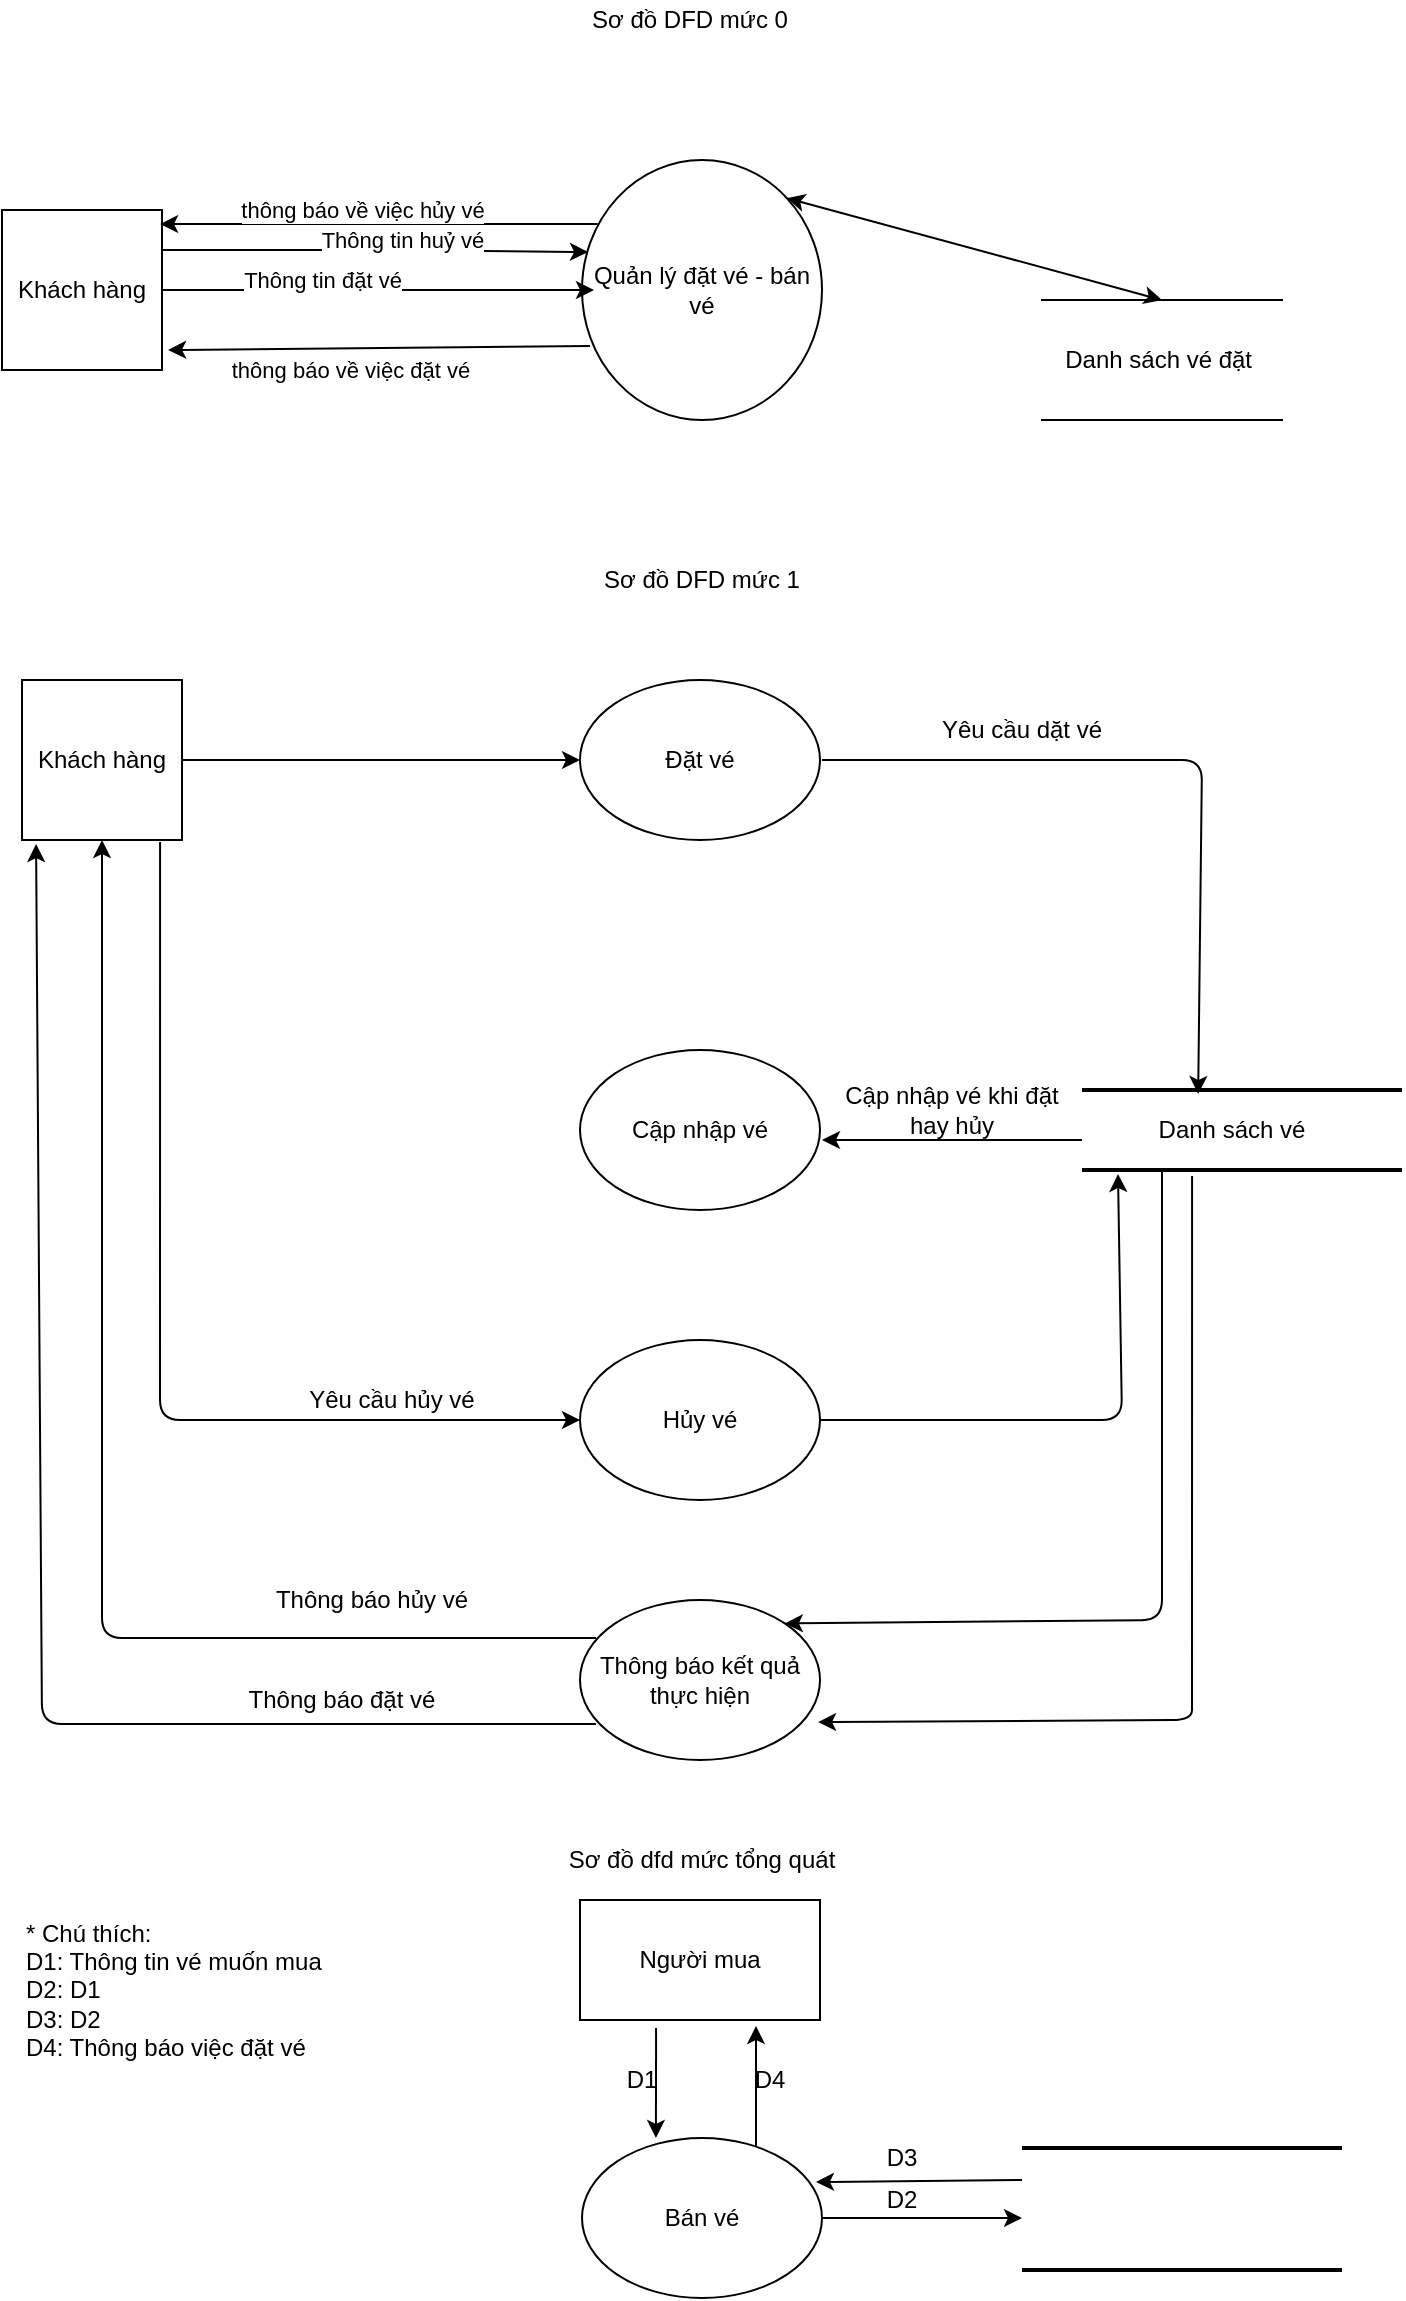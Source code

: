 <mxfile version="13.8.8" type="device" pages="2"><diagram id="pv_m1m1xVNyGngxNbpxf" name="Page-1"><mxGraphModel dx="782" dy="507" grid="1" gridSize="10" guides="1" tooltips="1" connect="1" arrows="1" fold="1" page="1" pageScale="1" pageWidth="827" pageHeight="1169" math="0" shadow="0"><root><mxCell id="0"/><mxCell id="1" parent="0"/><mxCell id="XL8B5HPCT3NYGy4aRvGj-16" value="Sơ đồ DFD mức 0" style="text;html=1;strokeColor=none;fillColor=none;align=center;verticalAlign=middle;whiteSpace=wrap;rounded=0;" parent="1" vertex="1"><mxGeometry x="359" y="20" width="110" height="20" as="geometry"/></mxCell><mxCell id="-wXk1jPxfj64pEtqVhZq-4" value="Quản lý đặt vé - bán vé" style="ellipse;whiteSpace=wrap;html=1;" parent="1" vertex="1"><mxGeometry x="360" y="100" width="120" height="130" as="geometry"/></mxCell><mxCell id="-wXk1jPxfj64pEtqVhZq-5" value="Khách hàng" style="whiteSpace=wrap;html=1;aspect=fixed;" parent="1" vertex="1"><mxGeometry x="70" y="125" width="80" height="80" as="geometry"/></mxCell><mxCell id="-wXk1jPxfj64pEtqVhZq-6" value="Thông tin đặt vé" style="endArrow=classic;html=1;entryX=0.05;entryY=0.5;entryDx=0;entryDy=0;entryPerimeter=0;" parent="1" source="-wXk1jPxfj64pEtqVhZq-5" target="-wXk1jPxfj64pEtqVhZq-4" edge="1"><mxGeometry x="-0.259" y="5" width="50" height="50" relative="1" as="geometry"><mxPoint x="350" y="215" as="sourcePoint"/><mxPoint x="370" y="165" as="targetPoint"/><Array as="points"><mxPoint x="260" y="165"/></Array><mxPoint as="offset"/></mxGeometry></mxCell><mxCell id="-wXk1jPxfj64pEtqVhZq-8" value="Thông tin huỷ vé" style="endArrow=classic;html=1;exitX=1;exitY=0.25;exitDx=0;exitDy=0;entryX=0.025;entryY=0.354;entryDx=0;entryDy=0;entryPerimeter=0;" parent="1" source="-wXk1jPxfj64pEtqVhZq-5" target="-wXk1jPxfj64pEtqVhZq-4" edge="1"><mxGeometry x="0.126" y="5" width="50" height="50" relative="1" as="geometry"><mxPoint x="350" y="115" as="sourcePoint"/><mxPoint x="370" y="145" as="targetPoint"/><Array as="points"><mxPoint x="260" y="145"/></Array><mxPoint as="offset"/></mxGeometry></mxCell><mxCell id="-wXk1jPxfj64pEtqVhZq-9" value="thông báo về việc đặt vé" style="endArrow=classic;html=1;exitX=0.033;exitY=0.715;exitDx=0;exitDy=0;exitPerimeter=0;entryX=1.038;entryY=0.875;entryDx=0;entryDy=0;entryPerimeter=0;" parent="1" source="-wXk1jPxfj64pEtqVhZq-4" target="-wXk1jPxfj64pEtqVhZq-5" edge="1"><mxGeometry x="0.139" y="11" width="50" height="50" relative="1" as="geometry"><mxPoint x="350" y="105" as="sourcePoint"/><mxPoint x="400" y="55" as="targetPoint"/><mxPoint as="offset"/></mxGeometry></mxCell><mxCell id="-wXk1jPxfj64pEtqVhZq-10" value="thông báo về việc hủy vé" style="endArrow=classic;html=1;entryX=0.988;entryY=0.088;entryDx=0;entryDy=0;entryPerimeter=0;" parent="1" target="-wXk1jPxfj64pEtqVhZq-5" edge="1"><mxGeometry x="0.126" y="-7" width="50" height="50" relative="1" as="geometry"><mxPoint x="360" y="132" as="sourcePoint"/><mxPoint x="400" y="55" as="targetPoint"/><Array as="points"><mxPoint x="370" y="132"/><mxPoint x="360" y="132"/><mxPoint x="250" y="132"/></Array><mxPoint as="offset"/></mxGeometry></mxCell><mxCell id="-wXk1jPxfj64pEtqVhZq-12" style="edgeStyle=none;orthogonalLoop=1;jettySize=auto;html=1;entryX=0;entryY=0.5;entryDx=0;entryDy=0;" parent="1" source="-wXk1jPxfj64pEtqVhZq-4" target="-wXk1jPxfj64pEtqVhZq-4" edge="1"><mxGeometry relative="1" as="geometry"/></mxCell><mxCell id="-wXk1jPxfj64pEtqVhZq-13" value="Sơ đồ DFD mức 1" style="text;html=1;strokeColor=none;fillColor=none;align=center;verticalAlign=middle;whiteSpace=wrap;rounded=0;" parent="1" vertex="1"><mxGeometry x="350" y="300" width="140" height="20" as="geometry"/></mxCell><mxCell id="-wXk1jPxfj64pEtqVhZq-14" value="Khách hàng" style="whiteSpace=wrap;html=1;aspect=fixed;" parent="1" vertex="1"><mxGeometry x="80" y="360" width="80" height="80" as="geometry"/></mxCell><mxCell id="-wXk1jPxfj64pEtqVhZq-15" value="Đặt vé" style="ellipse;whiteSpace=wrap;html=1;" parent="1" vertex="1"><mxGeometry x="359" y="360" width="120" height="80" as="geometry"/></mxCell><mxCell id="-wXk1jPxfj64pEtqVhZq-16" value="Hủy vé" style="ellipse;whiteSpace=wrap;html=1;" parent="1" vertex="1"><mxGeometry x="359" y="690" width="120" height="80" as="geometry"/></mxCell><mxCell id="-wXk1jPxfj64pEtqVhZq-17" value="Cập nhập vé" style="ellipse;whiteSpace=wrap;html=1;" parent="1" vertex="1"><mxGeometry x="359" y="545" width="120" height="80" as="geometry"/></mxCell><mxCell id="-wXk1jPxfj64pEtqVhZq-23" value="" style="endArrow=classic;html=1;exitX=1;exitY=0.5;exitDx=0;exitDy=0;entryX=0;entryY=0.5;entryDx=0;entryDy=0;" parent="1" source="-wXk1jPxfj64pEtqVhZq-14" target="-wXk1jPxfj64pEtqVhZq-15" edge="1"><mxGeometry width="50" height="50" relative="1" as="geometry"><mxPoint x="390" y="540" as="sourcePoint"/><mxPoint x="440" y="490" as="targetPoint"/></mxGeometry></mxCell><mxCell id="-wXk1jPxfj64pEtqVhZq-24" value="" style="line;strokeWidth=2;html=1;" parent="1" vertex="1"><mxGeometry x="610" y="600" width="160" height="10" as="geometry"/></mxCell><mxCell id="-wXk1jPxfj64pEtqVhZq-25" value="" style="line;strokeWidth=2;html=1;" parent="1" vertex="1"><mxGeometry x="610" y="560" width="160" height="10" as="geometry"/></mxCell><mxCell id="-wXk1jPxfj64pEtqVhZq-26" value="Danh sách vé" style="text;html=1;strokeColor=none;fillColor=none;align=center;verticalAlign=middle;whiteSpace=wrap;rounded=0;" parent="1" vertex="1"><mxGeometry x="640" y="575" width="90" height="20" as="geometry"/></mxCell><mxCell id="-wXk1jPxfj64pEtqVhZq-27" value="" style="endArrow=classic;html=1;entryX=0.363;entryY=0.7;entryDx=0;entryDy=0;entryPerimeter=0;" parent="1" target="-wXk1jPxfj64pEtqVhZq-25" edge="1"><mxGeometry width="50" height="50" relative="1" as="geometry"><mxPoint x="480" y="400" as="sourcePoint"/><mxPoint x="720" y="400" as="targetPoint"/><Array as="points"><mxPoint x="670" y="400"/></Array></mxGeometry></mxCell><mxCell id="-wXk1jPxfj64pEtqVhZq-28" value="" style="endArrow=classic;html=1;" parent="1" edge="1"><mxGeometry width="50" height="50" relative="1" as="geometry"><mxPoint x="610" y="590" as="sourcePoint"/><mxPoint x="480" y="590" as="targetPoint"/></mxGeometry></mxCell><mxCell id="-wXk1jPxfj64pEtqVhZq-29" value="Thông báo kết quả thực hiện" style="ellipse;whiteSpace=wrap;html=1;strokeColor=#000000;" parent="1" vertex="1"><mxGeometry x="359" y="820" width="120" height="80" as="geometry"/></mxCell><mxCell id="-wXk1jPxfj64pEtqVhZq-30" value="" style="endArrow=classic;html=1;exitX=0.344;exitY=0.8;exitDx=0;exitDy=0;exitPerimeter=0;entryX=0.992;entryY=0.763;entryDx=0;entryDy=0;entryPerimeter=0;" parent="1" source="-wXk1jPxfj64pEtqVhZq-24" target="-wXk1jPxfj64pEtqVhZq-29" edge="1"><mxGeometry width="50" height="50" relative="1" as="geometry"><mxPoint x="390" y="670" as="sourcePoint"/><mxPoint x="480" y="880" as="targetPoint"/><Array as="points"><mxPoint x="665" y="860"/><mxPoint x="665" y="880"/></Array></mxGeometry></mxCell><mxCell id="-wXk1jPxfj64pEtqVhZq-31" value="" style="endArrow=classic;html=1;exitX=0.067;exitY=0.775;exitDx=0;exitDy=0;exitPerimeter=0;entryX=0.088;entryY=1.025;entryDx=0;entryDy=0;entryPerimeter=0;" parent="1" source="-wXk1jPxfj64pEtqVhZq-29" target="-wXk1jPxfj64pEtqVhZq-14" edge="1"><mxGeometry width="50" height="50" relative="1" as="geometry"><mxPoint x="390" y="670" as="sourcePoint"/><mxPoint x="90" y="450" as="targetPoint"/><Array as="points"><mxPoint x="90" y="882"/></Array></mxGeometry></mxCell><mxCell id="-wXk1jPxfj64pEtqVhZq-32" value="" style="endArrow=classic;html=1;exitX=0.863;exitY=1.013;exitDx=0;exitDy=0;exitPerimeter=0;entryX=0;entryY=0.5;entryDx=0;entryDy=0;" parent="1" source="-wXk1jPxfj64pEtqVhZq-14" target="-wXk1jPxfj64pEtqVhZq-16" edge="1"><mxGeometry width="50" height="50" relative="1" as="geometry"><mxPoint x="390" y="670" as="sourcePoint"/><mxPoint x="149" y="760" as="targetPoint"/><Array as="points"><mxPoint x="149" y="730"/></Array></mxGeometry></mxCell><mxCell id="-wXk1jPxfj64pEtqVhZq-33" value="" style="endArrow=classic;html=1;exitX=1;exitY=0.5;exitDx=0;exitDy=0;" parent="1" source="-wXk1jPxfj64pEtqVhZq-16" edge="1"><mxGeometry width="50" height="50" relative="1" as="geometry"><mxPoint x="390" y="670" as="sourcePoint"/><mxPoint x="628" y="607" as="targetPoint"/><Array as="points"><mxPoint x="630" y="730"/></Array></mxGeometry></mxCell><mxCell id="-wXk1jPxfj64pEtqVhZq-34" value="Thông báo đặt vé&lt;br&gt;" style="text;html=1;strokeColor=none;fillColor=none;align=center;verticalAlign=middle;whiteSpace=wrap;rounded=0;" parent="1" vertex="1"><mxGeometry x="190" y="860" width="100" height="20" as="geometry"/></mxCell><mxCell id="-wXk1jPxfj64pEtqVhZq-35" value="Yêu cầu dặt vé" style="text;html=1;strokeColor=none;fillColor=none;align=center;verticalAlign=middle;whiteSpace=wrap;rounded=0;" parent="1" vertex="1"><mxGeometry x="510" y="360" width="140" height="50" as="geometry"/></mxCell><mxCell id="-wXk1jPxfj64pEtqVhZq-36" value="Cập nhập vé khi đặt hay hủy&lt;br&gt;" style="text;html=1;strokeColor=none;fillColor=none;align=center;verticalAlign=middle;whiteSpace=wrap;rounded=0;" parent="1" vertex="1"><mxGeometry x="490" y="565" width="110" height="20" as="geometry"/></mxCell><mxCell id="-wXk1jPxfj64pEtqVhZq-37" value="Yêu cầu hủy vé&lt;br&gt;" style="text;html=1;strokeColor=none;fillColor=none;align=center;verticalAlign=middle;whiteSpace=wrap;rounded=0;" parent="1" vertex="1"><mxGeometry x="200" y="710" width="130" height="20" as="geometry"/></mxCell><mxCell id="-wXk1jPxfj64pEtqVhZq-38" value="" style="endArrow=classic;html=1;exitX=0.25;exitY=0.5;exitDx=0;exitDy=0;exitPerimeter=0;entryX=1;entryY=0;entryDx=0;entryDy=0;" parent="1" source="-wXk1jPxfj64pEtqVhZq-24" target="-wXk1jPxfj64pEtqVhZq-29" edge="1"><mxGeometry width="50" height="50" relative="1" as="geometry"><mxPoint x="390" y="640" as="sourcePoint"/><mxPoint x="650" y="840" as="targetPoint"/><Array as="points"><mxPoint x="650" y="830"/></Array></mxGeometry></mxCell><mxCell id="-wXk1jPxfj64pEtqVhZq-40" value="" style="endArrow=classic;html=1;exitX=0.067;exitY=0.238;exitDx=0;exitDy=0;exitPerimeter=0;entryX=0.5;entryY=1;entryDx=0;entryDy=0;" parent="1" source="-wXk1jPxfj64pEtqVhZq-29" target="-wXk1jPxfj64pEtqVhZq-14" edge="1"><mxGeometry width="50" height="50" relative="1" as="geometry"><mxPoint x="390" y="840" as="sourcePoint"/><mxPoint x="110" y="839" as="targetPoint"/><Array as="points"><mxPoint x="120" y="839"/></Array></mxGeometry></mxCell><mxCell id="-wXk1jPxfj64pEtqVhZq-41" value="Thông báo hủy vé" style="text;html=1;strokeColor=none;fillColor=none;align=center;verticalAlign=middle;whiteSpace=wrap;rounded=0;" parent="1" vertex="1"><mxGeometry x="200" y="810" width="110" height="20" as="geometry"/></mxCell><mxCell id="hrj9B5o2VZ5oWtB-toNY-1" value="Sơ đồ dfd mức tổng quát" style="text;html=1;strokeColor=none;fillColor=none;align=center;verticalAlign=middle;whiteSpace=wrap;rounded=0;" parent="1" vertex="1"><mxGeometry x="330" y="940" width="180" height="20" as="geometry"/></mxCell><mxCell id="hrj9B5o2VZ5oWtB-toNY-2" value="Bán vé" style="ellipse;whiteSpace=wrap;html=1;" parent="1" vertex="1"><mxGeometry x="360" y="1089" width="120" height="80" as="geometry"/></mxCell><mxCell id="hrj9B5o2VZ5oWtB-toNY-3" value="Người mua" style="rounded=0;whiteSpace=wrap;html=1;" parent="1" vertex="1"><mxGeometry x="359" y="970" width="120" height="60" as="geometry"/></mxCell><mxCell id="hrj9B5o2VZ5oWtB-toNY-4" value="" style="endArrow=classic;html=1;exitX=0.317;exitY=1.067;exitDx=0;exitDy=0;exitPerimeter=0;entryX=0.308;entryY=0;entryDx=0;entryDy=0;entryPerimeter=0;" parent="1" source="hrj9B5o2VZ5oWtB-toNY-3" target="hrj9B5o2VZ5oWtB-toNY-2" edge="1"><mxGeometry width="50" height="50" relative="1" as="geometry"><mxPoint x="390" y="1020" as="sourcePoint"/><mxPoint x="402" y="1085" as="targetPoint"/></mxGeometry></mxCell><mxCell id="DaIMF-JHUE9MPlQDJNiF-1" value="D1" style="text;html=1;strokeColor=none;fillColor=none;align=center;verticalAlign=middle;whiteSpace=wrap;rounded=0;" parent="1" vertex="1"><mxGeometry x="370" y="1050" width="40" height="20" as="geometry"/></mxCell><mxCell id="DaIMF-JHUE9MPlQDJNiF-4" value="" style="endArrow=classic;html=1;exitX=0.725;exitY=0.05;exitDx=0;exitDy=0;exitPerimeter=0;" parent="1" source="hrj9B5o2VZ5oWtB-toNY-2" edge="1"><mxGeometry width="50" height="50" relative="1" as="geometry"><mxPoint x="390" y="1100" as="sourcePoint"/><mxPoint x="447" y="1033" as="targetPoint"/></mxGeometry></mxCell><mxCell id="DaIMF-JHUE9MPlQDJNiF-6" value="" style="line;strokeWidth=2;html=1;" parent="1" vertex="1"><mxGeometry x="580" y="1150" width="160" height="10" as="geometry"/></mxCell><mxCell id="DaIMF-JHUE9MPlQDJNiF-7" value="" style="line;strokeWidth=2;html=1;" parent="1" vertex="1"><mxGeometry x="580" y="1089" width="160" height="10" as="geometry"/></mxCell><mxCell id="DaIMF-JHUE9MPlQDJNiF-8" value="" style="endArrow=classic;html=1;exitX=1;exitY=0.5;exitDx=0;exitDy=0;" parent="1" source="hrj9B5o2VZ5oWtB-toNY-2" edge="1"><mxGeometry width="50" height="50" relative="1" as="geometry"><mxPoint x="390" y="1100" as="sourcePoint"/><mxPoint x="580" y="1129" as="targetPoint"/></mxGeometry></mxCell><mxCell id="DaIMF-JHUE9MPlQDJNiF-9" value="D4" style="text;html=1;strokeColor=none;fillColor=none;align=center;verticalAlign=middle;whiteSpace=wrap;rounded=0;" parent="1" vertex="1"><mxGeometry x="434" y="1050" width="40" height="20" as="geometry"/></mxCell><mxCell id="DaIMF-JHUE9MPlQDJNiF-10" style="edgeStyle=orthogonalEdgeStyle;rounded=0;orthogonalLoop=1;jettySize=auto;html=1;exitX=0.5;exitY=1;exitDx=0;exitDy=0;" parent="1" source="DaIMF-JHUE9MPlQDJNiF-9" target="DaIMF-JHUE9MPlQDJNiF-9" edge="1"><mxGeometry relative="1" as="geometry"/></mxCell><mxCell id="DaIMF-JHUE9MPlQDJNiF-11" value="D2" style="text;html=1;strokeColor=none;fillColor=none;align=center;verticalAlign=middle;whiteSpace=wrap;rounded=0;" parent="1" vertex="1"><mxGeometry x="500" y="1110" width="40" height="20" as="geometry"/></mxCell><mxCell id="DaIMF-JHUE9MPlQDJNiF-12" value="* Chú thích:&lt;br&gt;D1: Thông tin vé muốn mua&lt;br&gt;D2: D1&lt;br&gt;D3: D2&lt;br&gt;D4: Thông báo việc đặt vé" style="text;html=1;strokeColor=none;fillColor=none;align=left;verticalAlign=middle;whiteSpace=wrap;rounded=0;" parent="1" vertex="1"><mxGeometry x="80" y="910" width="170" height="210" as="geometry"/></mxCell><mxCell id="DaIMF-JHUE9MPlQDJNiF-13" value="" style="endArrow=classic;html=1;" parent="1" edge="1"><mxGeometry width="50" height="50" relative="1" as="geometry"><mxPoint x="580" y="1110" as="sourcePoint"/><mxPoint x="477" y="1111" as="targetPoint"/></mxGeometry></mxCell><mxCell id="DaIMF-JHUE9MPlQDJNiF-14" value="D3" style="text;html=1;strokeColor=none;fillColor=none;align=center;verticalAlign=middle;whiteSpace=wrap;rounded=0;" parent="1" vertex="1"><mxGeometry x="500" y="1089" width="40" height="20" as="geometry"/></mxCell><mxCell id="X0OSYXv3a7FE94x2qC81-3" value="Danh sách vé đặt&amp;nbsp;" style="shape=partialRectangle;whiteSpace=wrap;html=1;left=0;right=0;fillColor=none;" vertex="1" parent="1"><mxGeometry x="590" y="170" width="120" height="60" as="geometry"/></mxCell><mxCell id="X0OSYXv3a7FE94x2qC81-5" value="" style="endArrow=classic;startArrow=classic;html=1;entryX=0.5;entryY=0;entryDx=0;entryDy=0;exitX=1;exitY=0;exitDx=0;exitDy=0;" edge="1" parent="1" source="-wXk1jPxfj64pEtqVhZq-4" target="X0OSYXv3a7FE94x2qC81-3"><mxGeometry width="50" height="50" relative="1" as="geometry"><mxPoint x="380" y="320" as="sourcePoint"/><mxPoint x="430" y="270" as="targetPoint"/></mxGeometry></mxCell></root></mxGraphModel></diagram><diagram id="K76JREJbmxfom9QQfppF" name="Page-2"><mxGraphModel dx="824" dy="476" grid="1" gridSize="10" guides="1" tooltips="1" connect="1" arrows="1" fold="1" page="1" pageScale="1" pageWidth="827" pageHeight="1169" math="0" shadow="0"><root><mxCell id="L6OiTOxjKWI5Z8rhrTso-0"/><mxCell id="L6OiTOxjKWI5Z8rhrTso-1" parent="L6OiTOxjKWI5Z8rhrTso-0"/><mxCell id="9WPujjQrbh3sOLSOnFUg-0" value="Hủy vé" style="ellipse;whiteSpace=wrap;html=1;" vertex="1" parent="L6OiTOxjKWI5Z8rhrTso-1"><mxGeometry x="350" y="510" width="120" height="80" as="geometry"/></mxCell><mxCell id="9WPujjQrbh3sOLSOnFUg-1" value="Người mua" style="rounded=0;whiteSpace=wrap;html=1;" vertex="1" parent="L6OiTOxjKWI5Z8rhrTso-1"><mxGeometry x="150" y="525" width="120" height="60" as="geometry"/></mxCell><mxCell id="9WPujjQrbh3sOLSOnFUg-2" value="" style="endArrow=classic;html=1;entryX=0;entryY=0.625;entryDx=0;entryDy=0;entryPerimeter=0;" edge="1" parent="L6OiTOxjKWI5Z8rhrTso-1" target="9WPujjQrbh3sOLSOnFUg-0"><mxGeometry width="50" height="50" relative="1" as="geometry"><mxPoint x="270" y="560" as="sourcePoint"/><mxPoint x="440" y="520" as="targetPoint"/></mxGeometry></mxCell><mxCell id="9WPujjQrbh3sOLSOnFUg-3" value="" style="line;strokeWidth=2;html=1;" vertex="1" parent="L6OiTOxjKWI5Z8rhrTso-1"><mxGeometry x="350" y="440" width="160" height="10" as="geometry"/></mxCell><mxCell id="9WPujjQrbh3sOLSOnFUg-4" value="" style="line;strokeWidth=2;html=1;" vertex="1" parent="L6OiTOxjKWI5Z8rhrTso-1"><mxGeometry x="350" y="390" width="160" height="10" as="geometry"/></mxCell><mxCell id="9WPujjQrbh3sOLSOnFUg-5" value="" style="endArrow=classic;html=1;exitX=0.558;exitY=0;exitDx=0;exitDy=0;exitPerimeter=0;entryX=0.419;entryY=0.6;entryDx=0;entryDy=0;entryPerimeter=0;" edge="1" parent="L6OiTOxjKWI5Z8rhrTso-1" source="9WPujjQrbh3sOLSOnFUg-0" target="9WPujjQrbh3sOLSOnFUg-3"><mxGeometry width="50" height="50" relative="1" as="geometry"><mxPoint x="390" y="570" as="sourcePoint"/><mxPoint x="440" y="520" as="targetPoint"/></mxGeometry></mxCell><mxCell id="9WPujjQrbh3sOLSOnFUg-6" value="D1" style="text;html=1;strokeColor=none;fillColor=none;align=center;verticalAlign=middle;whiteSpace=wrap;rounded=0;" vertex="1" parent="L6OiTOxjKWI5Z8rhrTso-1"><mxGeometry x="290" y="540" width="40" height="20" as="geometry"/></mxCell><mxCell id="9WPujjQrbh3sOLSOnFUg-7" value="D3" style="text;html=1;strokeColor=none;fillColor=none;align=center;verticalAlign=middle;whiteSpace=wrap;rounded=0;" vertex="1" parent="L6OiTOxjKWI5Z8rhrTso-1"><mxGeometry x="360" y="470" width="40" height="20" as="geometry"/></mxCell><mxCell id="9WPujjQrbh3sOLSOnFUg-8" value="D4" style="text;html=1;strokeColor=none;fillColor=none;align=center;verticalAlign=middle;whiteSpace=wrap;rounded=0;" vertex="1" parent="L6OiTOxjKWI5Z8rhrTso-1"><mxGeometry x="300" y="575" width="40" height="20" as="geometry"/></mxCell><mxCell id="9WPujjQrbh3sOLSOnFUg-9" value="D2" style="text;html=1;strokeColor=none;fillColor=none;align=center;verticalAlign=middle;whiteSpace=wrap;rounded=0;" vertex="1" parent="L6OiTOxjKWI5Z8rhrTso-1"><mxGeometry x="414" y="470" width="40" height="20" as="geometry"/></mxCell><mxCell id="9WPujjQrbh3sOLSOnFUg-12" value="" style="endArrow=classic;html=1;exitX=0.313;exitY=0.3;exitDx=0;exitDy=0;exitPerimeter=0;" edge="1" parent="L6OiTOxjKWI5Z8rhrTso-1" source="9WPujjQrbh3sOLSOnFUg-3"><mxGeometry width="50" height="50" relative="1" as="geometry"><mxPoint x="400" y="460" as="sourcePoint"/><mxPoint x="399" y="507" as="targetPoint"/></mxGeometry></mxCell><mxCell id="9WPujjQrbh3sOLSOnFUg-13" value="" style="endArrow=classic;html=1;entryX=1.017;entryY=0.9;entryDx=0;entryDy=0;entryPerimeter=0;exitX=0.083;exitY=0.863;exitDx=0;exitDy=0;exitPerimeter=0;" edge="1" parent="L6OiTOxjKWI5Z8rhrTso-1" source="9WPujjQrbh3sOLSOnFUg-0" target="9WPujjQrbh3sOLSOnFUg-1"><mxGeometry width="50" height="50" relative="1" as="geometry"><mxPoint x="390" y="570" as="sourcePoint"/><mxPoint x="440" y="520" as="targetPoint"/></mxGeometry></mxCell><mxCell id="9WPujjQrbh3sOLSOnFUg-14" value="Chú thích:&amp;nbsp;&lt;br&gt;D1: Yêu cầu hủy vé&lt;br&gt;D2:D1&lt;br&gt;D3:D2&lt;br&gt;D4: Thông báo về yêu cầu hủy" style="text;html=1;strokeColor=none;fillColor=none;align=left;verticalAlign=middle;whiteSpace=wrap;rounded=0;" vertex="1" parent="L6OiTOxjKWI5Z8rhrTso-1"><mxGeometry x="630" y="370" width="140" height="170" as="geometry"/></mxCell></root></mxGraphModel></diagram></mxfile>
